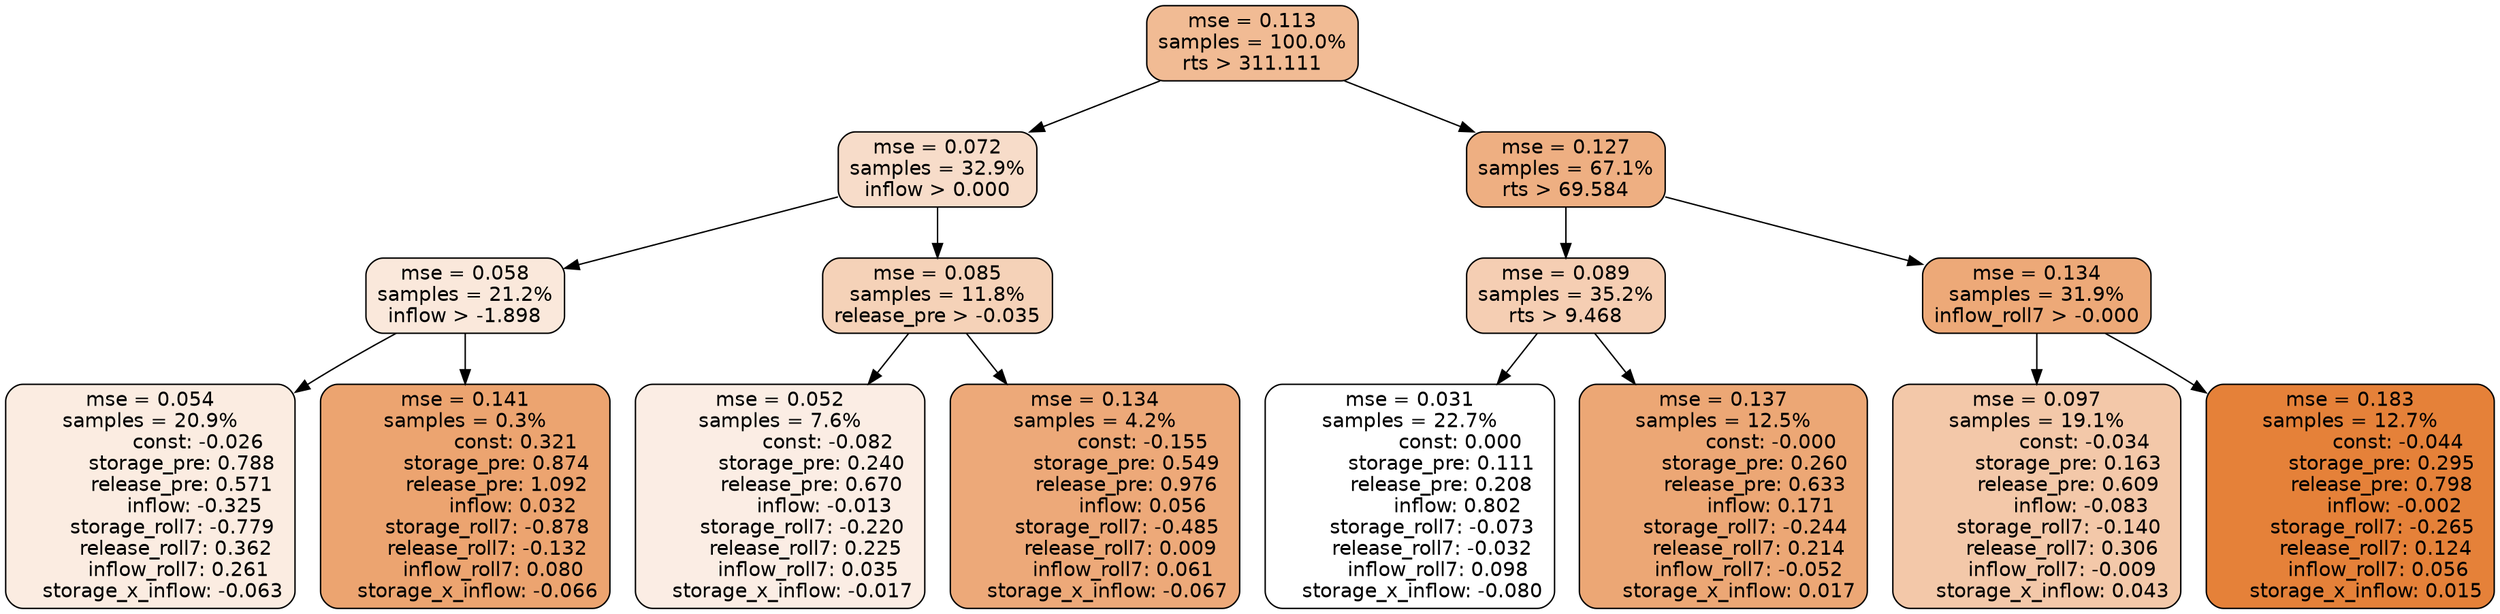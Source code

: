 digraph tree {
node [shape=rectangle, style="filled, rounded", color="black", fontname=helvetica] ;
edge [fontname=helvetica] ;
	"0" [label="mse = 0.113
samples = 100.0%
rts > 311.111", fillcolor="#f1bb94"]
	"8" [label="mse = 0.072
samples = 32.9%
inflow > 0.000", fillcolor="#f7dcc9"]
	"1" [label="mse = 0.127
samples = 67.1%
rts > 69.584", fillcolor="#eeaf82"]
	"9" [label="mse = 0.058
samples = 21.2%
inflow > -1.898", fillcolor="#fae8db"]
	"12" [label="mse = 0.085
samples = 11.8%
release_pre > -0.035", fillcolor="#f5d2b8"]
	"2" [label="mse = 0.089
samples = 35.2%
rts > 9.468", fillcolor="#f5ceb3"]
	"5" [label="mse = 0.134
samples = 31.9%
inflow_roll7 > -0.000", fillcolor="#eda978"]
	"11" [label="mse = 0.054
samples = 20.9%
               const: -0.026
          storage_pre: 0.788
          release_pre: 0.571
              inflow: -0.325
       storage_roll7: -0.779
        release_roll7: 0.362
         inflow_roll7: 0.261
    storage_x_inflow: -0.063", fillcolor="#fbece1"]
	"10" [label="mse = 0.141
samples = 0.3%
                const: 0.321
          storage_pre: 0.874
          release_pre: 1.092
               inflow: 0.032
       storage_roll7: -0.878
       release_roll7: -0.132
         inflow_roll7: 0.080
    storage_x_inflow: -0.066", fillcolor="#eca470"]
	"13" [label="mse = 0.052
samples = 7.6%
               const: -0.082
          storage_pre: 0.240
          release_pre: 0.670
              inflow: -0.013
       storage_roll7: -0.220
        release_roll7: 0.225
         inflow_roll7: 0.035
    storage_x_inflow: -0.017", fillcolor="#fbede4"]
	"14" [label="mse = 0.134
samples = 4.2%
               const: -0.155
          storage_pre: 0.549
          release_pre: 0.976
               inflow: 0.056
       storage_roll7: -0.485
        release_roll7: 0.009
         inflow_roll7: 0.061
    storage_x_inflow: -0.067", fillcolor="#eda979"]
	"3" [label="mse = 0.031
samples = 22.7%
                const: 0.000
          storage_pre: 0.111
          release_pre: 0.208
               inflow: 0.802
       storage_roll7: -0.073
       release_roll7: -0.032
         inflow_roll7: 0.098
    storage_x_inflow: -0.080", fillcolor="#ffffff"]
	"4" [label="mse = 0.137
samples = 12.5%
               const: -0.000
          storage_pre: 0.260
          release_pre: 0.633
               inflow: 0.171
       storage_roll7: -0.244
        release_roll7: 0.214
        inflow_roll7: -0.052
     storage_x_inflow: 0.017", fillcolor="#eca775"]
	"6" [label="mse = 0.097
samples = 19.1%
               const: -0.034
          storage_pre: 0.163
          release_pre: 0.609
              inflow: -0.083
       storage_roll7: -0.140
        release_roll7: 0.306
        inflow_roll7: -0.009
     storage_x_inflow: 0.043", fillcolor="#f3c8a9"]
	"7" [label="mse = 0.183
samples = 12.7%
               const: -0.044
          storage_pre: 0.295
          release_pre: 0.798
              inflow: -0.002
       storage_roll7: -0.265
        release_roll7: 0.124
         inflow_roll7: 0.056
     storage_x_inflow: 0.015", fillcolor="#e58139"]

	"0" -> "1"
	"0" -> "8"
	"8" -> "9"
	"8" -> "12"
	"1" -> "2"
	"1" -> "5"
	"9" -> "10"
	"9" -> "11"
	"12" -> "13"
	"12" -> "14"
	"2" -> "3"
	"2" -> "4"
	"5" -> "6"
	"5" -> "7"
}